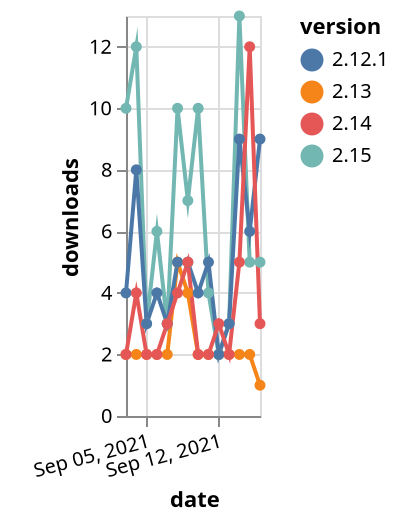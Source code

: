 {"$schema": "https://vega.github.io/schema/vega-lite/v5.json", "description": "A simple bar chart with embedded data.", "data": {"values": [{"date": "2021-09-03", "total": 4080, "delta": 2, "version": "2.13"}, {"date": "2021-09-04", "total": 4082, "delta": 2, "version": "2.13"}, {"date": "2021-09-05", "total": 4084, "delta": 2, "version": "2.13"}, {"date": "2021-09-06", "total": 4086, "delta": 2, "version": "2.13"}, {"date": "2021-09-07", "total": 4088, "delta": 2, "version": "2.13"}, {"date": "2021-09-08", "total": 4093, "delta": 5, "version": "2.13"}, {"date": "2021-09-09", "total": 4097, "delta": 4, "version": "2.13"}, {"date": "2021-09-10", "total": 4099, "delta": 2, "version": "2.13"}, {"date": "2021-09-11", "total": 4101, "delta": 2, "version": "2.13"}, {"date": "2021-09-12", "total": 4103, "delta": 2, "version": "2.13"}, {"date": "2021-09-13", "total": 4105, "delta": 2, "version": "2.13"}, {"date": "2021-09-14", "total": 4107, "delta": 2, "version": "2.13"}, {"date": "2021-09-15", "total": 4109, "delta": 2, "version": "2.13"}, {"date": "2021-09-16", "total": 4110, "delta": 1, "version": "2.13"}, {"date": "2021-09-03", "total": 4176, "delta": 10, "version": "2.15"}, {"date": "2021-09-04", "total": 4188, "delta": 12, "version": "2.15"}, {"date": "2021-09-05", "total": 4191, "delta": 3, "version": "2.15"}, {"date": "2021-09-06", "total": 4197, "delta": 6, "version": "2.15"}, {"date": "2021-09-07", "total": 4200, "delta": 3, "version": "2.15"}, {"date": "2021-09-08", "total": 4210, "delta": 10, "version": "2.15"}, {"date": "2021-09-09", "total": 4217, "delta": 7, "version": "2.15"}, {"date": "2021-09-10", "total": 4227, "delta": 10, "version": "2.15"}, {"date": "2021-09-11", "total": 4231, "delta": 4, "version": "2.15"}, {"date": "2021-09-12", "total": 4233, "delta": 2, "version": "2.15"}, {"date": "2021-09-13", "total": 4236, "delta": 3, "version": "2.15"}, {"date": "2021-09-14", "total": 4249, "delta": 13, "version": "2.15"}, {"date": "2021-09-15", "total": 4254, "delta": 5, "version": "2.15"}, {"date": "2021-09-16", "total": 4259, "delta": 5, "version": "2.15"}, {"date": "2021-09-03", "total": 6519, "delta": 4, "version": "2.12.1"}, {"date": "2021-09-04", "total": 6527, "delta": 8, "version": "2.12.1"}, {"date": "2021-09-05", "total": 6530, "delta": 3, "version": "2.12.1"}, {"date": "2021-09-06", "total": 6534, "delta": 4, "version": "2.12.1"}, {"date": "2021-09-07", "total": 6537, "delta": 3, "version": "2.12.1"}, {"date": "2021-09-08", "total": 6542, "delta": 5, "version": "2.12.1"}, {"date": "2021-09-09", "total": 6547, "delta": 5, "version": "2.12.1"}, {"date": "2021-09-10", "total": 6551, "delta": 4, "version": "2.12.1"}, {"date": "2021-09-11", "total": 6556, "delta": 5, "version": "2.12.1"}, {"date": "2021-09-12", "total": 6558, "delta": 2, "version": "2.12.1"}, {"date": "2021-09-13", "total": 6561, "delta": 3, "version": "2.12.1"}, {"date": "2021-09-14", "total": 6570, "delta": 9, "version": "2.12.1"}, {"date": "2021-09-15", "total": 6576, "delta": 6, "version": "2.12.1"}, {"date": "2021-09-16", "total": 6585, "delta": 9, "version": "2.12.1"}, {"date": "2021-09-03", "total": 2161, "delta": 2, "version": "2.14"}, {"date": "2021-09-04", "total": 2165, "delta": 4, "version": "2.14"}, {"date": "2021-09-05", "total": 2167, "delta": 2, "version": "2.14"}, {"date": "2021-09-06", "total": 2169, "delta": 2, "version": "2.14"}, {"date": "2021-09-07", "total": 2172, "delta": 3, "version": "2.14"}, {"date": "2021-09-08", "total": 2176, "delta": 4, "version": "2.14"}, {"date": "2021-09-09", "total": 2181, "delta": 5, "version": "2.14"}, {"date": "2021-09-10", "total": 2183, "delta": 2, "version": "2.14"}, {"date": "2021-09-11", "total": 2185, "delta": 2, "version": "2.14"}, {"date": "2021-09-12", "total": 2188, "delta": 3, "version": "2.14"}, {"date": "2021-09-13", "total": 2190, "delta": 2, "version": "2.14"}, {"date": "2021-09-14", "total": 2195, "delta": 5, "version": "2.14"}, {"date": "2021-09-15", "total": 2207, "delta": 12, "version": "2.14"}, {"date": "2021-09-16", "total": 2210, "delta": 3, "version": "2.14"}]}, "width": "container", "mark": {"type": "line", "point": {"filled": true}}, "encoding": {"x": {"field": "date", "type": "temporal", "timeUnit": "yearmonthdate", "title": "date", "axis": {"labelAngle": -15}}, "y": {"field": "delta", "type": "quantitative", "title": "downloads"}, "color": {"field": "version", "type": "nominal"}, "tooltip": {"field": "delta"}}}